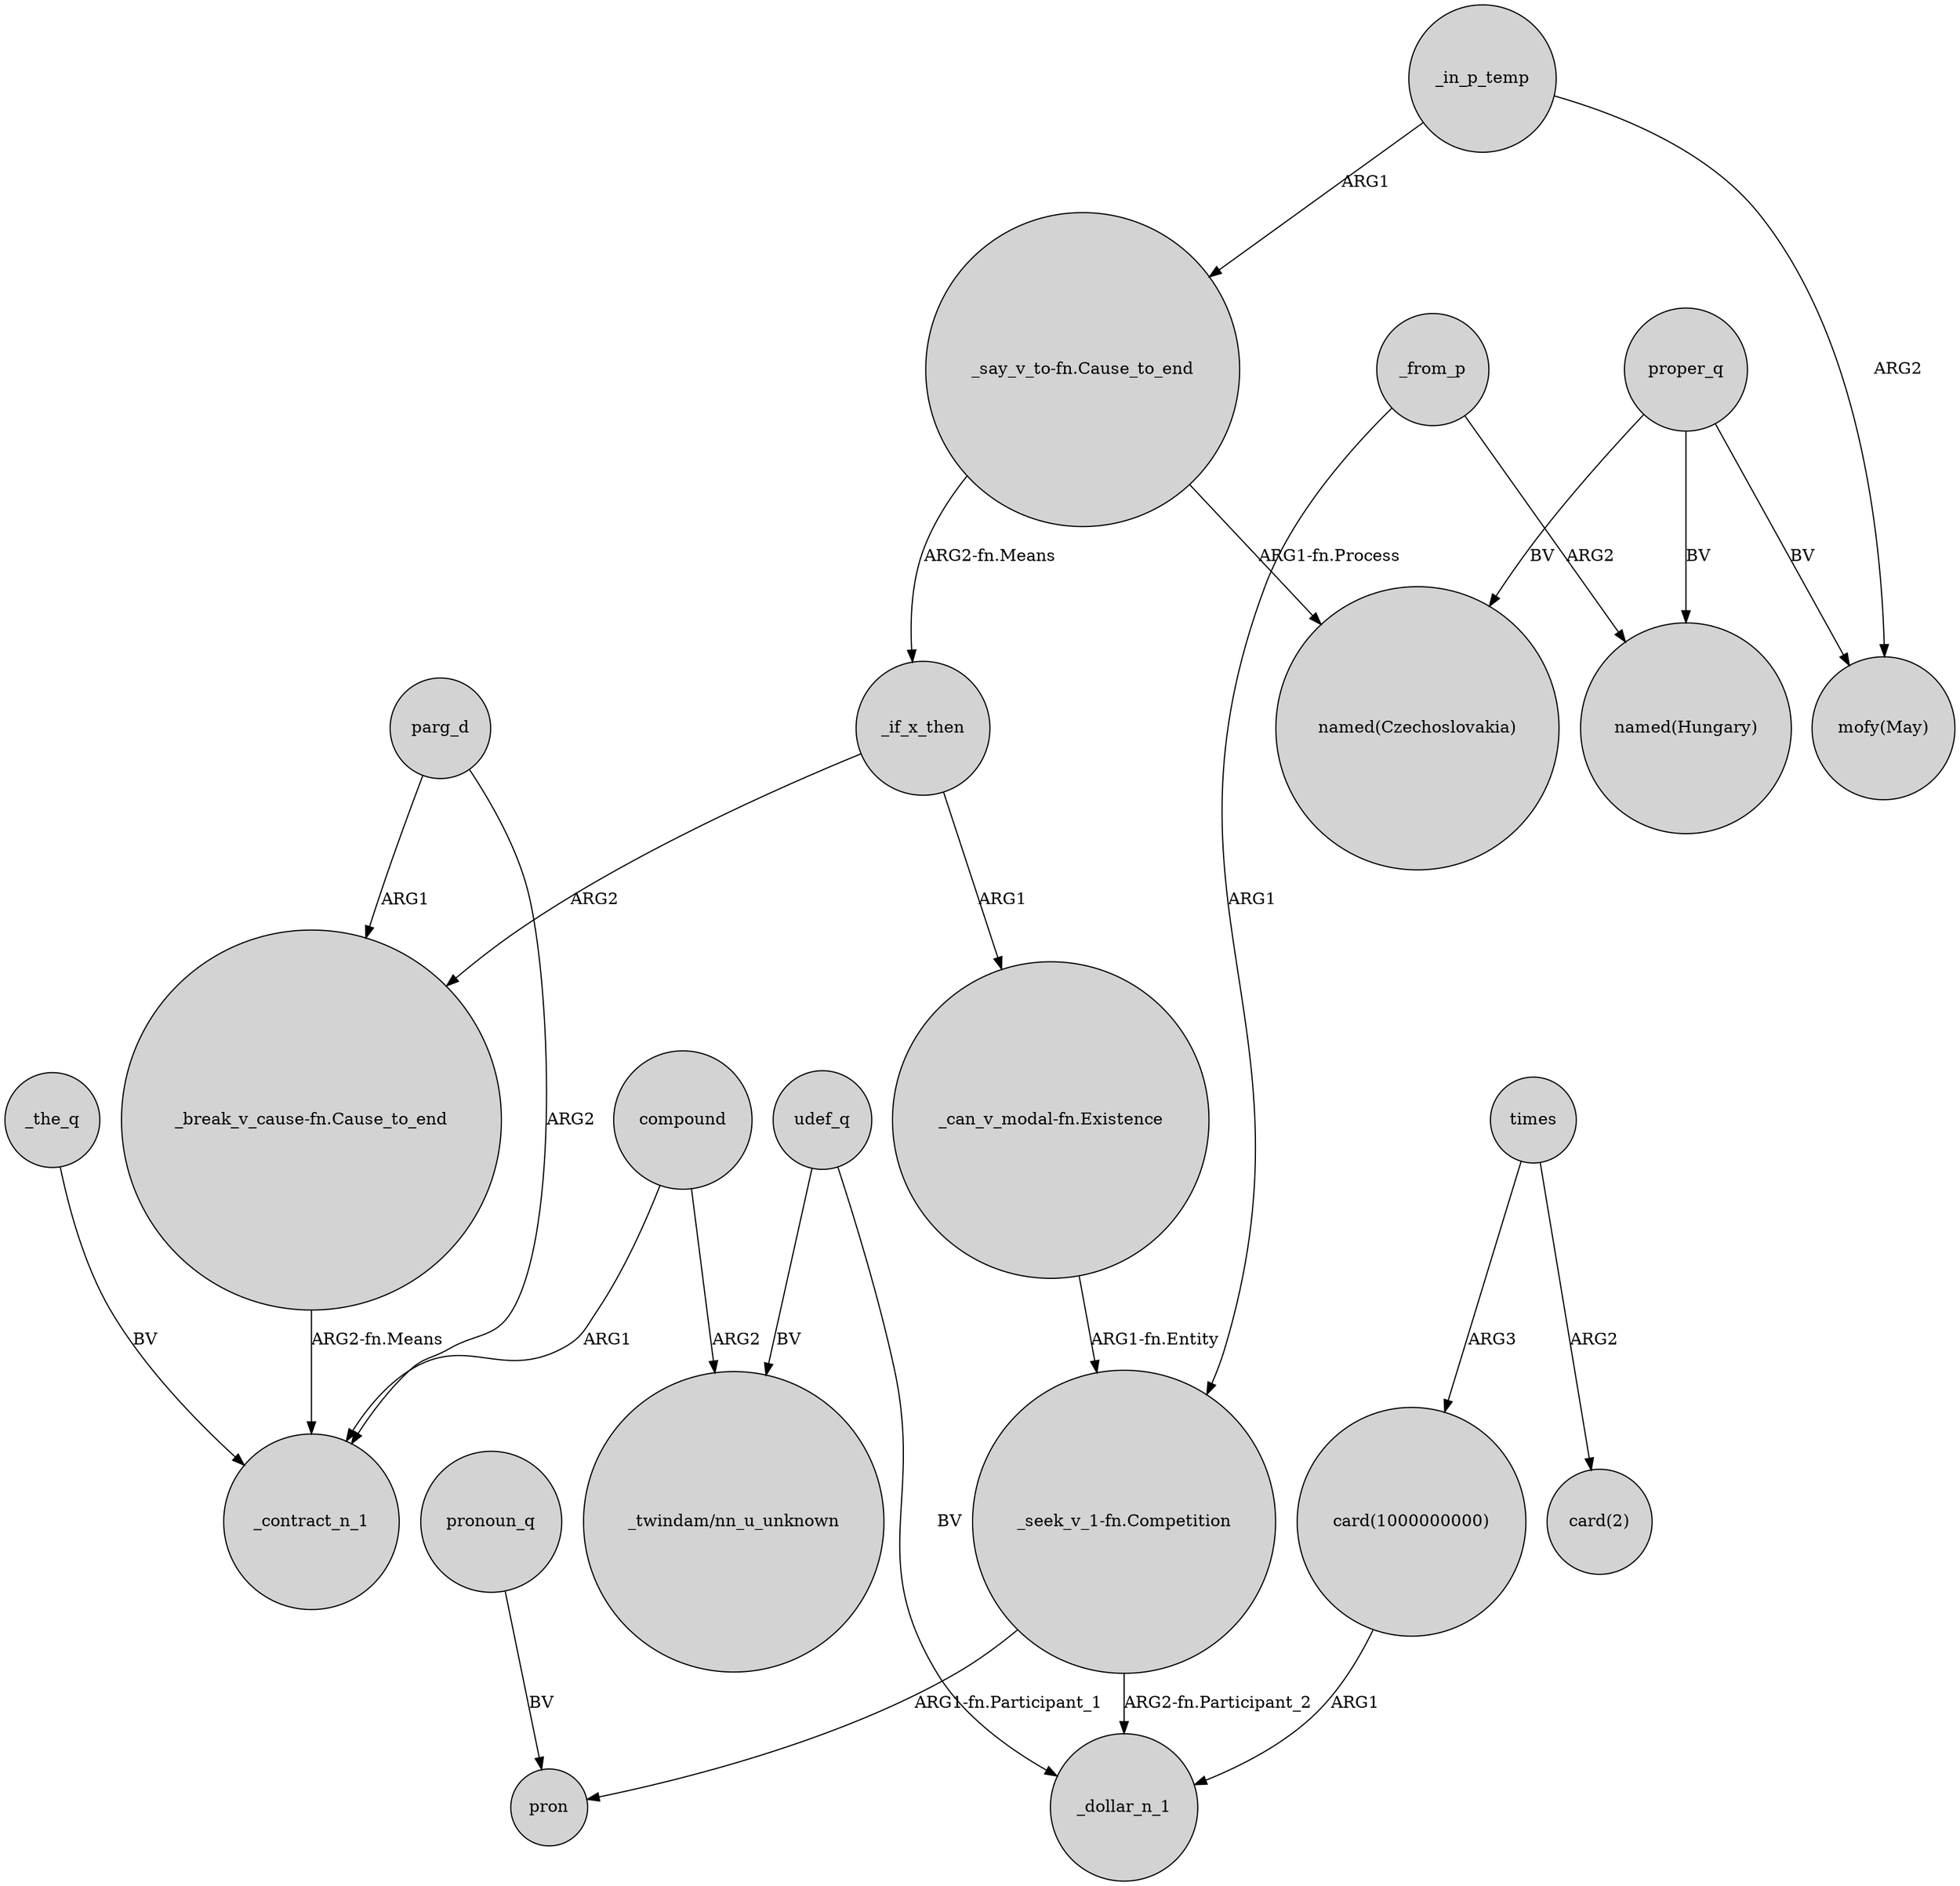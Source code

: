 digraph {
	node [shape=circle style=filled]
	"_break_v_cause-fn.Cause_to_end" -> _contract_n_1 [label="ARG2-fn.Means"]
	"_can_v_modal-fn.Existence" -> "_seek_v_1-fn.Competition" [label="ARG1-fn.Entity"]
	"_seek_v_1-fn.Competition" -> _dollar_n_1 [label="ARG2-fn.Participant_2"]
	"_say_v_to-fn.Cause_to_end" -> "named(Czechoslovakia)" [label="ARG1-fn.Process"]
	proper_q -> "mofy(May)" [label=BV]
	_if_x_then -> "_break_v_cause-fn.Cause_to_end" [label=ARG2]
	udef_q -> _dollar_n_1 [label=BV]
	udef_q -> "_twindam/nn_u_unknown" [label=BV]
	parg_d -> _contract_n_1 [label=ARG2]
	_from_p -> "_seek_v_1-fn.Competition" [label=ARG1]
	compound -> _contract_n_1 [label=ARG1]
	"card(1000000000)" -> _dollar_n_1 [label=ARG1]
	_if_x_then -> "_can_v_modal-fn.Existence" [label=ARG1]
	times -> "card(1000000000)" [label=ARG3]
	"_seek_v_1-fn.Competition" -> pron [label="ARG1-fn.Participant_1"]
	proper_q -> "named(Czechoslovakia)" [label=BV]
	compound -> "_twindam/nn_u_unknown" [label=ARG2]
	parg_d -> "_break_v_cause-fn.Cause_to_end" [label=ARG1]
	_in_p_temp -> "mofy(May)" [label=ARG2]
	"_say_v_to-fn.Cause_to_end" -> _if_x_then [label="ARG2-fn.Means"]
	pronoun_q -> pron [label=BV]
	times -> "card(2)" [label=ARG2]
	_in_p_temp -> "_say_v_to-fn.Cause_to_end" [label=ARG1]
	proper_q -> "named(Hungary)" [label=BV]
	_from_p -> "named(Hungary)" [label=ARG2]
	_the_q -> _contract_n_1 [label=BV]
}
